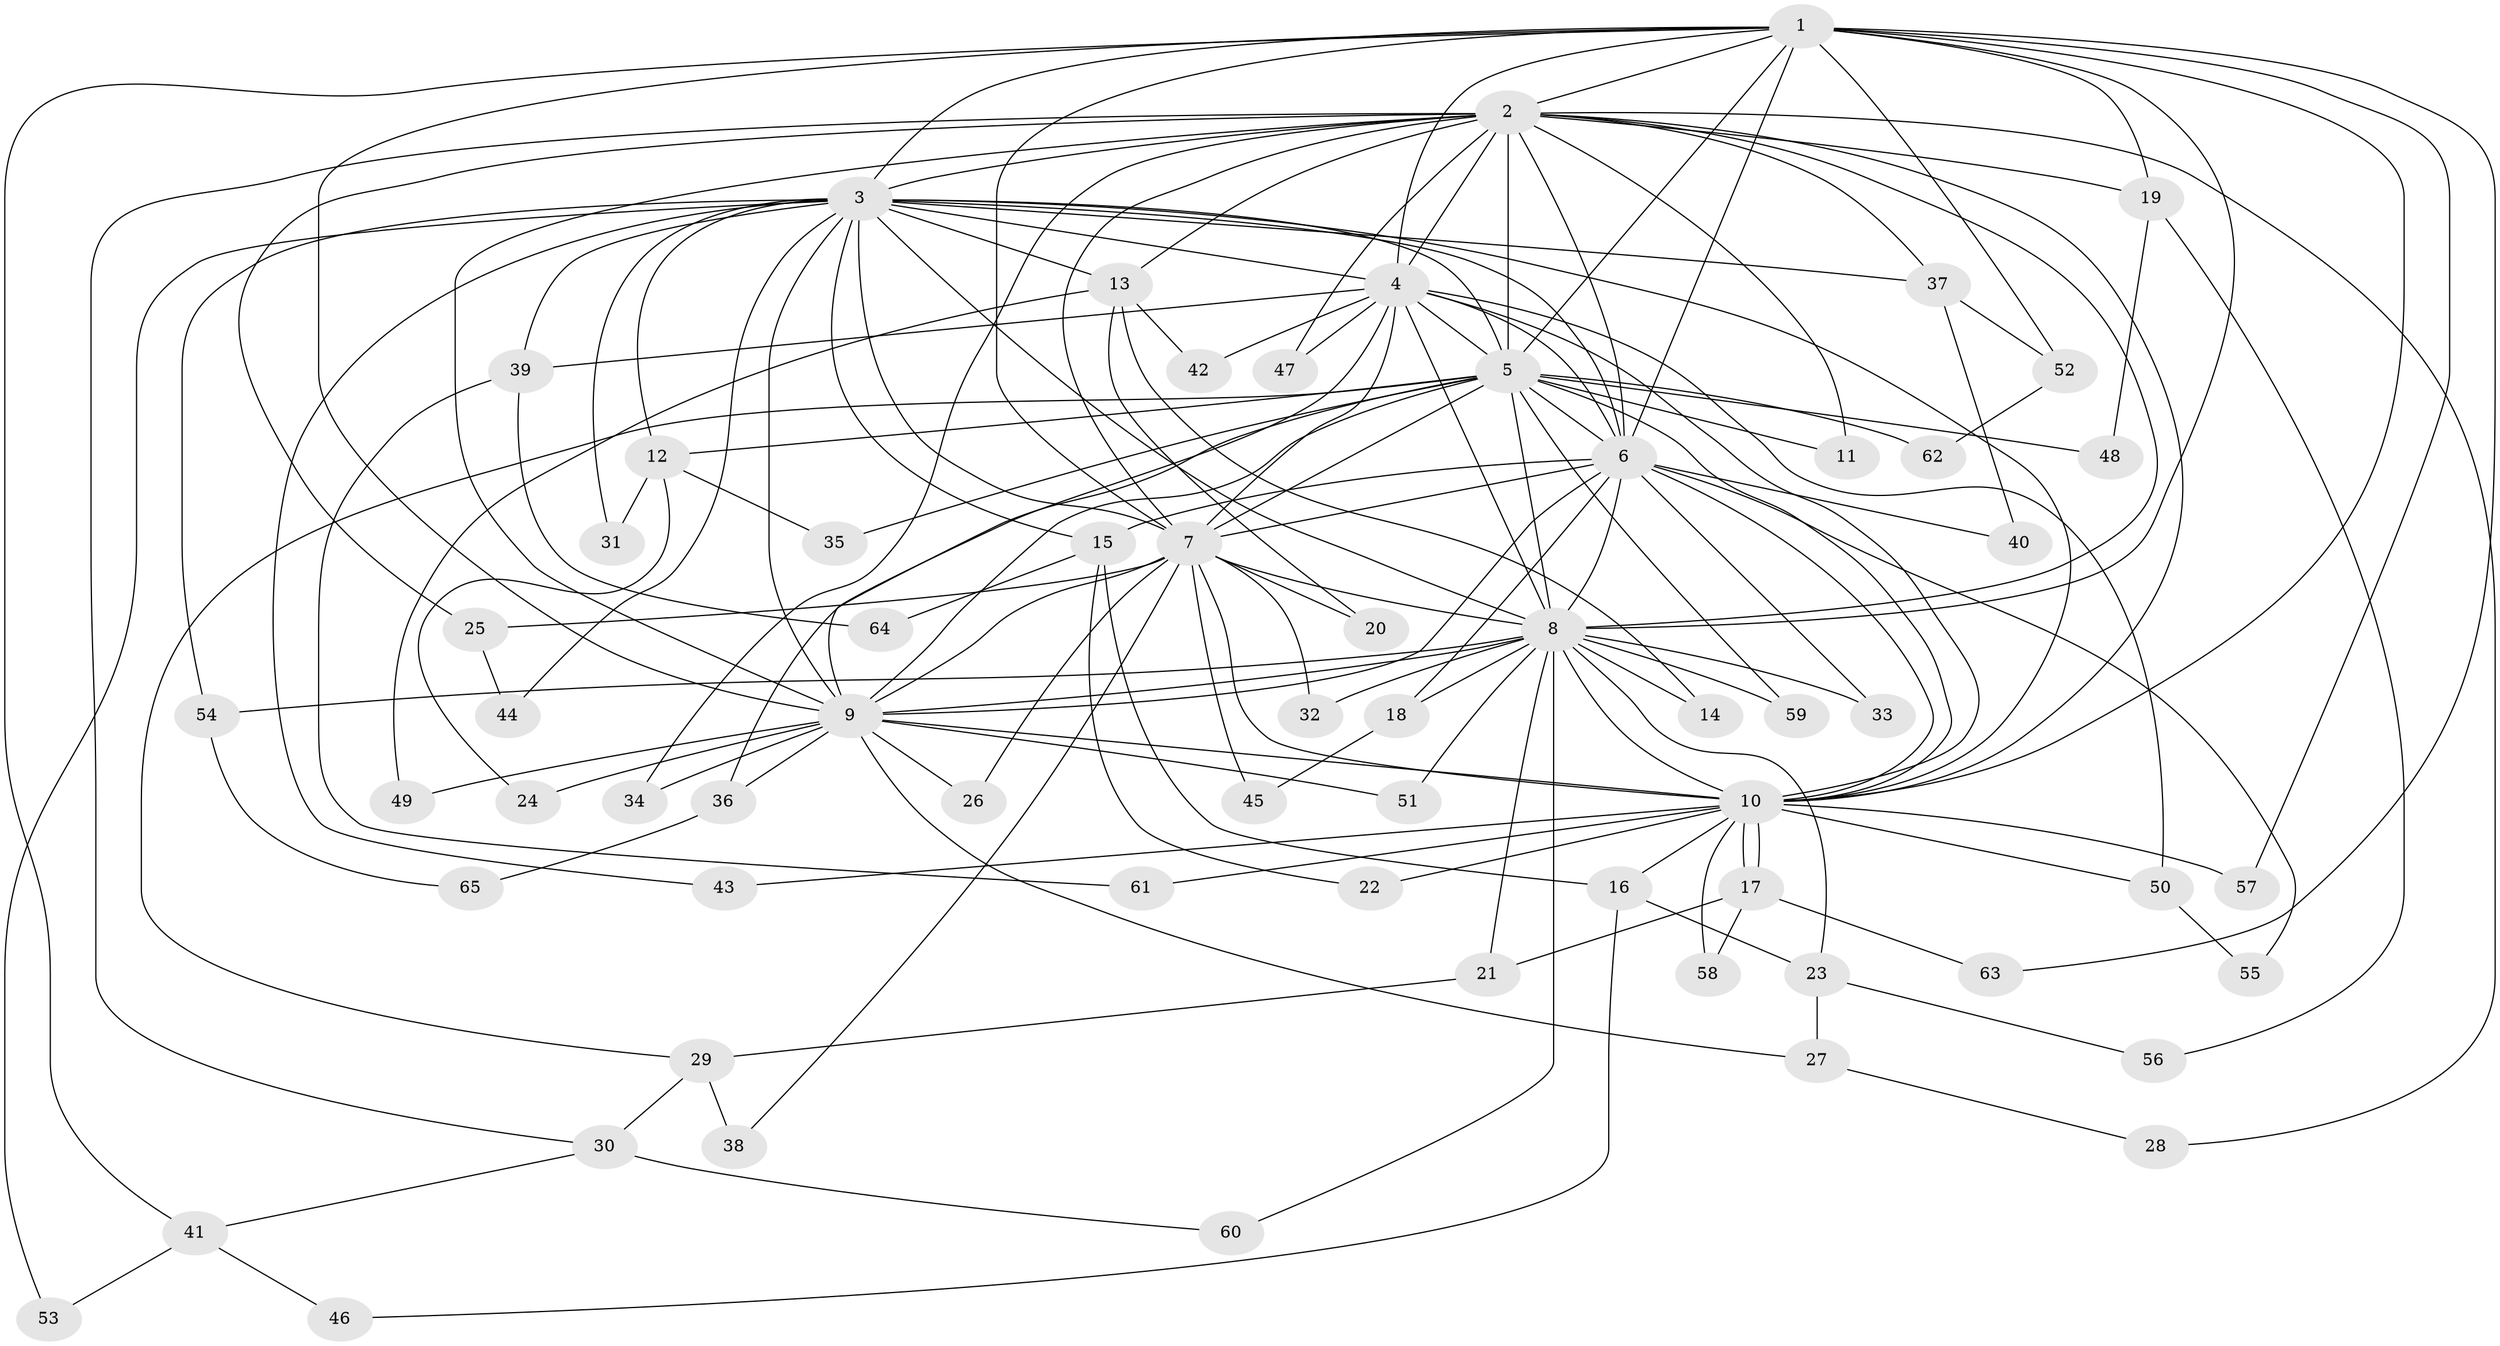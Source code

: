 // coarse degree distribution, {17: 0.05, 15: 0.025, 6: 0.025, 2: 0.275, 4: 0.2, 5: 0.05, 13: 0.025, 3: 0.225, 12: 0.05, 11: 0.025, 16: 0.025, 14: 0.025}
// Generated by graph-tools (version 1.1) at 2025/36/03/04/25 23:36:36]
// undirected, 65 vertices, 155 edges
graph export_dot {
  node [color=gray90,style=filled];
  1;
  2;
  3;
  4;
  5;
  6;
  7;
  8;
  9;
  10;
  11;
  12;
  13;
  14;
  15;
  16;
  17;
  18;
  19;
  20;
  21;
  22;
  23;
  24;
  25;
  26;
  27;
  28;
  29;
  30;
  31;
  32;
  33;
  34;
  35;
  36;
  37;
  38;
  39;
  40;
  41;
  42;
  43;
  44;
  45;
  46;
  47;
  48;
  49;
  50;
  51;
  52;
  53;
  54;
  55;
  56;
  57;
  58;
  59;
  60;
  61;
  62;
  63;
  64;
  65;
  1 -- 2;
  1 -- 3;
  1 -- 4;
  1 -- 5;
  1 -- 6;
  1 -- 7;
  1 -- 8;
  1 -- 9;
  1 -- 10;
  1 -- 19;
  1 -- 41;
  1 -- 52;
  1 -- 57;
  1 -- 63;
  2 -- 3;
  2 -- 4;
  2 -- 5;
  2 -- 6;
  2 -- 7;
  2 -- 8;
  2 -- 9;
  2 -- 10;
  2 -- 11;
  2 -- 13;
  2 -- 19;
  2 -- 25;
  2 -- 28;
  2 -- 30;
  2 -- 34;
  2 -- 37;
  2 -- 47;
  3 -- 4;
  3 -- 5;
  3 -- 6;
  3 -- 7;
  3 -- 8;
  3 -- 9;
  3 -- 10;
  3 -- 12;
  3 -- 13;
  3 -- 15;
  3 -- 31;
  3 -- 37;
  3 -- 39;
  3 -- 43;
  3 -- 44;
  3 -- 53;
  3 -- 54;
  4 -- 5;
  4 -- 6;
  4 -- 7;
  4 -- 8;
  4 -- 9;
  4 -- 10;
  4 -- 39;
  4 -- 42;
  4 -- 47;
  4 -- 50;
  5 -- 6;
  5 -- 7;
  5 -- 8;
  5 -- 9;
  5 -- 10;
  5 -- 11;
  5 -- 12;
  5 -- 29;
  5 -- 35;
  5 -- 36;
  5 -- 48;
  5 -- 59;
  5 -- 62;
  6 -- 7;
  6 -- 8;
  6 -- 9;
  6 -- 10;
  6 -- 15;
  6 -- 18;
  6 -- 33;
  6 -- 40;
  6 -- 55;
  7 -- 8;
  7 -- 9;
  7 -- 10;
  7 -- 20;
  7 -- 25;
  7 -- 26;
  7 -- 32;
  7 -- 38;
  7 -- 45;
  8 -- 9;
  8 -- 10;
  8 -- 14;
  8 -- 18;
  8 -- 21;
  8 -- 23;
  8 -- 32;
  8 -- 33;
  8 -- 51;
  8 -- 54;
  8 -- 59;
  8 -- 60;
  9 -- 10;
  9 -- 24;
  9 -- 26;
  9 -- 27;
  9 -- 34;
  9 -- 36;
  9 -- 49;
  9 -- 51;
  10 -- 16;
  10 -- 17;
  10 -- 17;
  10 -- 22;
  10 -- 43;
  10 -- 50;
  10 -- 57;
  10 -- 58;
  10 -- 61;
  12 -- 24;
  12 -- 31;
  12 -- 35;
  13 -- 14;
  13 -- 20;
  13 -- 42;
  13 -- 49;
  15 -- 16;
  15 -- 22;
  15 -- 64;
  16 -- 23;
  16 -- 46;
  17 -- 21;
  17 -- 58;
  17 -- 63;
  18 -- 45;
  19 -- 48;
  19 -- 56;
  21 -- 29;
  23 -- 27;
  23 -- 56;
  25 -- 44;
  27 -- 28;
  29 -- 30;
  29 -- 38;
  30 -- 41;
  30 -- 60;
  36 -- 65;
  37 -- 40;
  37 -- 52;
  39 -- 61;
  39 -- 64;
  41 -- 46;
  41 -- 53;
  50 -- 55;
  52 -- 62;
  54 -- 65;
}
